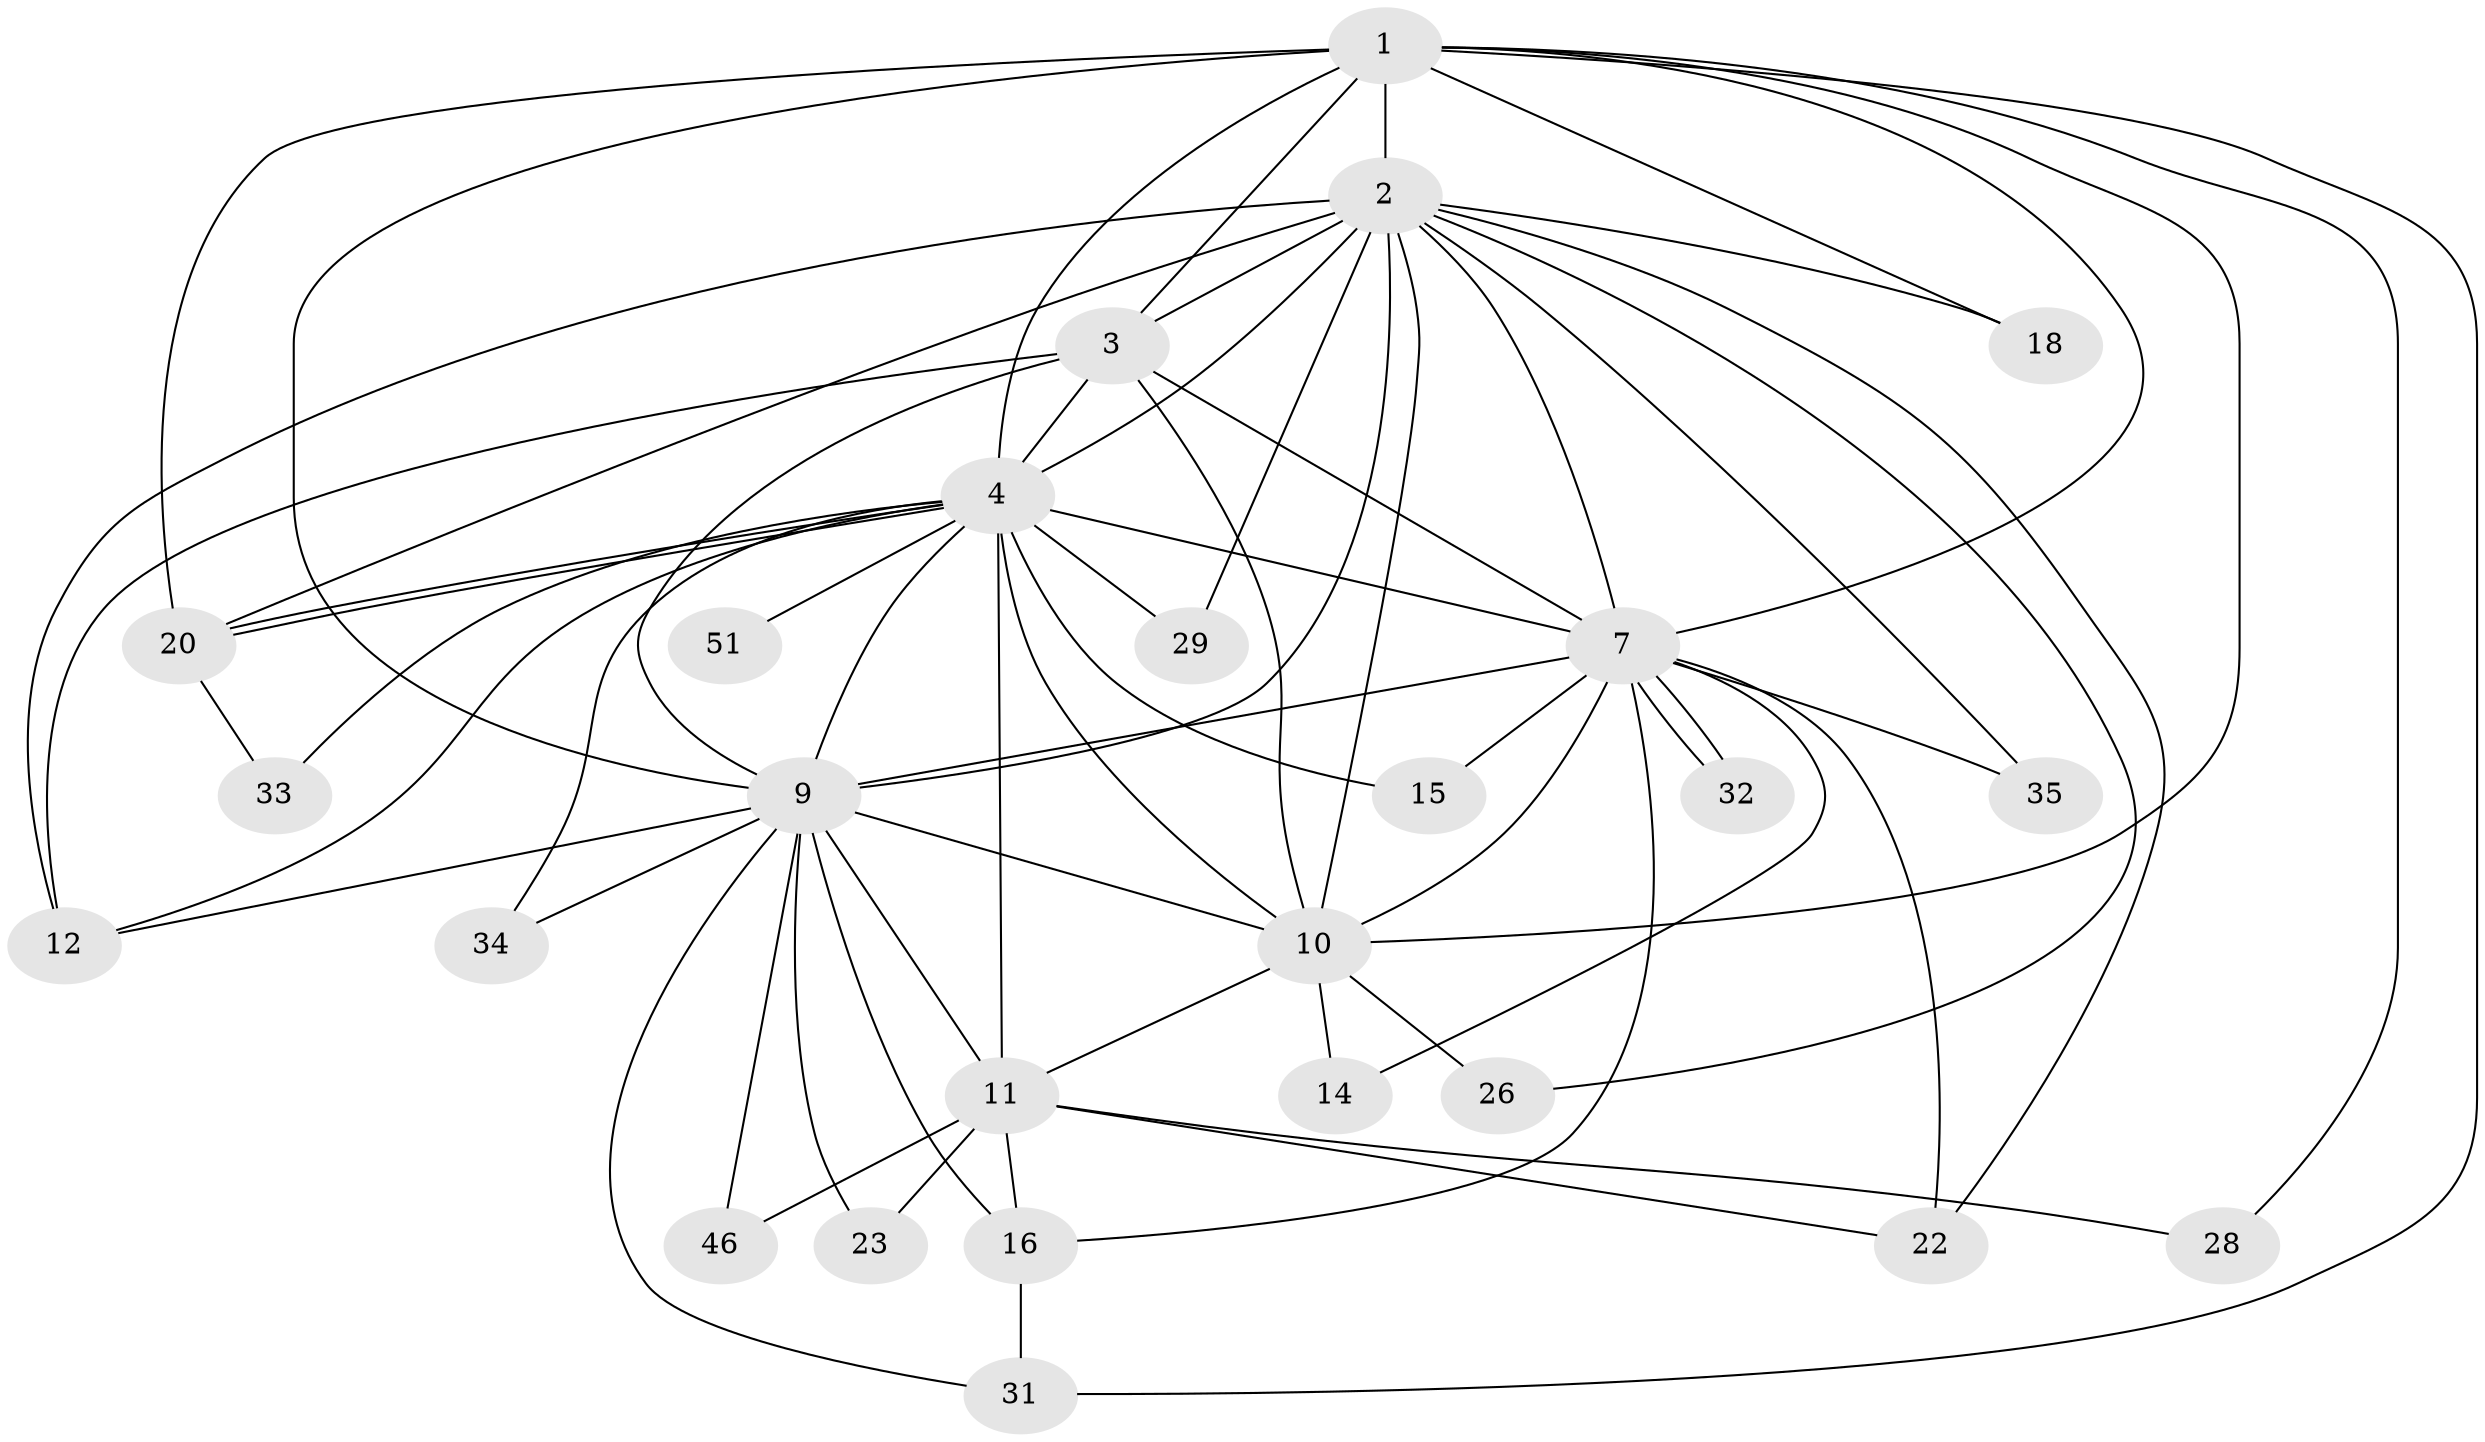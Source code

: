 // original degree distribution, {14: 0.03773584905660377, 10: 0.018867924528301886, 18: 0.018867924528301886, 13: 0.018867924528301886, 11: 0.018867924528301886, 19: 0.03773584905660377, 15: 0.03773584905660377, 9: 0.018867924528301886, 5: 0.018867924528301886, 4: 0.09433962264150944, 2: 0.5849056603773585, 6: 0.018867924528301886, 3: 0.07547169811320754}
// Generated by graph-tools (version 1.1) at 2025/13/03/09/25 04:13:45]
// undirected, 26 vertices, 66 edges
graph export_dot {
graph [start="1"]
  node [color=gray90,style=filled];
  1 [super="+24+27"];
  2 [super="+50+5+30"];
  3;
  4 [super="+8+42"];
  7 [super="+40+52+13+19+25"];
  9;
  10 [super="+38+21+37"];
  11;
  12 [super="+49+17"];
  14;
  15;
  16 [super="+43"];
  18;
  20 [super="+36"];
  22;
  23;
  26;
  28;
  29;
  31 [super="+41"];
  32;
  33;
  34;
  35;
  46;
  51;
  1 -- 2 [weight=3];
  1 -- 3;
  1 -- 4 [weight=2];
  1 -- 7;
  1 -- 9 [weight=2];
  1 -- 10;
  1 -- 18;
  1 -- 28;
  1 -- 20;
  1 -- 31;
  2 -- 3 [weight=3];
  2 -- 4 [weight=6];
  2 -- 7 [weight=5];
  2 -- 9 [weight=3];
  2 -- 10 [weight=5];
  2 -- 12 [weight=2];
  2 -- 35;
  2 -- 18;
  2 -- 26;
  2 -- 29;
  2 -- 20 [weight=2];
  2 -- 22;
  3 -- 4 [weight=2];
  3 -- 7;
  3 -- 9;
  3 -- 10;
  3 -- 12;
  4 -- 7 [weight=3];
  4 -- 9 [weight=2];
  4 -- 10 [weight=4];
  4 -- 20;
  4 -- 20;
  4 -- 29;
  4 -- 33;
  4 -- 34;
  4 -- 11 [weight=2];
  4 -- 12;
  4 -- 15;
  4 -- 51;
  7 -- 9 [weight=2];
  7 -- 10 [weight=2];
  7 -- 15;
  7 -- 16;
  7 -- 22;
  7 -- 32;
  7 -- 32;
  7 -- 35;
  7 -- 14;
  9 -- 10 [weight=2];
  9 -- 11;
  9 -- 23;
  9 -- 31;
  9 -- 34;
  9 -- 46;
  9 -- 16;
  9 -- 12;
  10 -- 14;
  10 -- 26;
  10 -- 11;
  11 -- 16;
  11 -- 22;
  11 -- 23;
  11 -- 28;
  11 -- 46;
  16 -- 31;
  20 -- 33;
}

